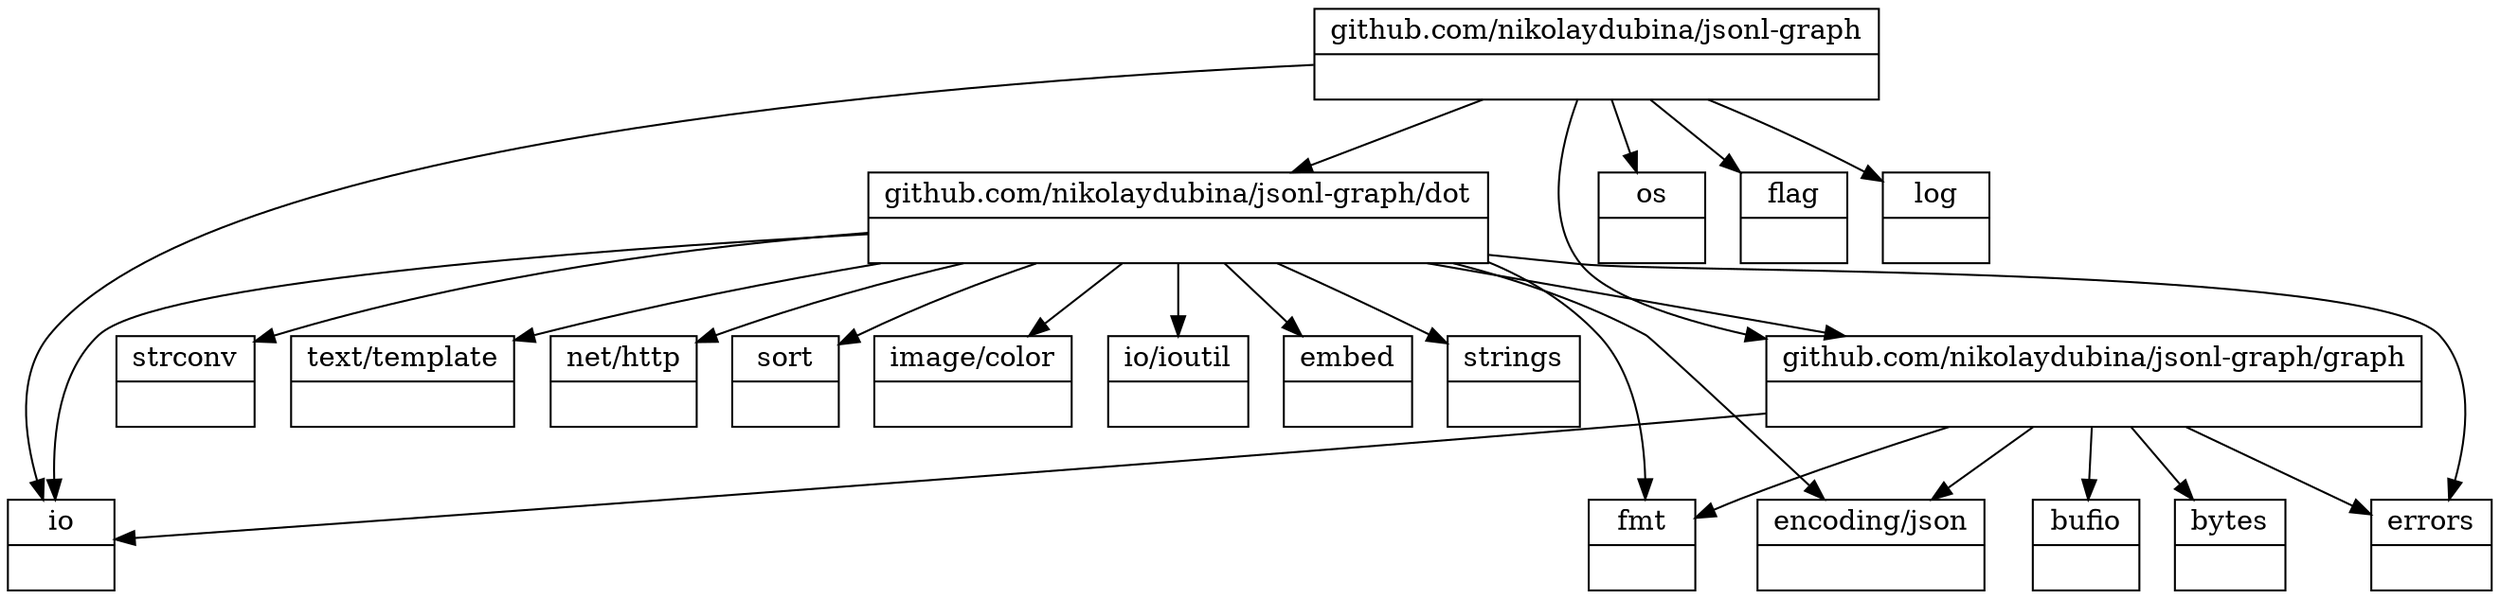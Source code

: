 digraph G {
rankdir=TB
"embed"
[
shape=record
label="{ embed |  }"
]

"strings"
[
shape=record
label="{ strings |  }"
]

"github.com/nikolaydubina/jsonl-graph"
[
shape=record
label="{ github.com/nikolaydubina/jsonl-graph |  }"
]

"os"
[
shape=record
label="{ os |  }"
]

"encoding/json"
[
shape=record
label="{ encoding/json |  }"
]

"flag"
[
shape=record
label="{ flag |  }"
]

"github.com/nikolaydubina/jsonl-graph/dot"
[
shape=record
label="{ github.com/nikolaydubina/jsonl-graph/dot |  }"
]

"strconv"
[
shape=record
label="{ strconv |  }"
]

"text/template"
[
shape=record
label="{ text/template |  }"
]

"github.com/nikolaydubina/jsonl-graph/graph"
[
shape=record
label="{ github.com/nikolaydubina/jsonl-graph/graph |  }"
]

"bufio"
[
shape=record
label="{ bufio |  }"
]

"bytes"
[
shape=record
label="{ bytes |  }"
]

"errors"
[
shape=record
label="{ errors |  }"
]

"net/http"
[
shape=record
label="{ net/http |  }"
]

"sort"
[
shape=record
label="{ sort |  }"
]

"log"
[
shape=record
label="{ log |  }"
]

"fmt"
[
shape=record
label="{ fmt |  }"
]

"io"
[
shape=record
label="{ io |  }"
]

"image/color"
[
shape=record
label="{ image/color |  }"
]

"io/ioutil"
[
shape=record
label="{ io/ioutil |  }"
]

"github.com/nikolaydubina/jsonl-graph/graph" -> "encoding/json"
"github.com/nikolaydubina/jsonl-graph/graph" -> "fmt"
"github.com/nikolaydubina/jsonl-graph/dot" -> "fmt"
"github.com/nikolaydubina/jsonl-graph/dot" -> "image/color"
"github.com/nikolaydubina/jsonl-graph/dot" -> "strings"
"github.com/nikolaydubina/jsonl-graph" -> "github.com/nikolaydubina/jsonl-graph/graph"
"github.com/nikolaydubina/jsonl-graph/graph" -> "bufio"
"github.com/nikolaydubina/jsonl-graph/dot" -> "embed"
"github.com/nikolaydubina/jsonl-graph/dot" -> "net/http"
"github.com/nikolaydubina/jsonl-graph/graph" -> "io"
"github.com/nikolaydubina/jsonl-graph/dot" -> "errors"
"github.com/nikolaydubina/jsonl-graph/dot" -> "github.com/nikolaydubina/jsonl-graph/graph"
"github.com/nikolaydubina/jsonl-graph/dot" -> "io"
"github.com/nikolaydubina/jsonl-graph/dot" -> "text/template"
"github.com/nikolaydubina/jsonl-graph" -> "io"
"github.com/nikolaydubina/jsonl-graph" -> "log"
"github.com/nikolaydubina/jsonl-graph/dot" -> "encoding/json"
"github.com/nikolaydubina/jsonl-graph/graph" -> "errors"
"github.com/nikolaydubina/jsonl-graph/dot" -> "io/ioutil"
"github.com/nikolaydubina/jsonl-graph/dot" -> "sort"
"github.com/nikolaydubina/jsonl-graph/dot" -> "strconv"
"github.com/nikolaydubina/jsonl-graph" -> "flag"
"github.com/nikolaydubina/jsonl-graph" -> "github.com/nikolaydubina/jsonl-graph/dot"
"github.com/nikolaydubina/jsonl-graph" -> "os"
"github.com/nikolaydubina/jsonl-graph/graph" -> "bytes"
}
